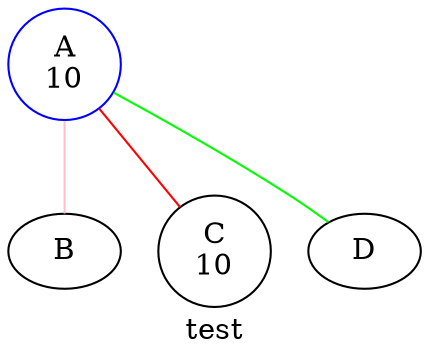 strict graph G {
label="test";
A [color="blue"];
B [label="B"];
C [label="C"];
A -- B [weight=10];
A -- B [color="pink"];
A -- C [color="red"];
A -- D [color="green"];
A [label="A\n10"];
C [label="C\n10"];
}
